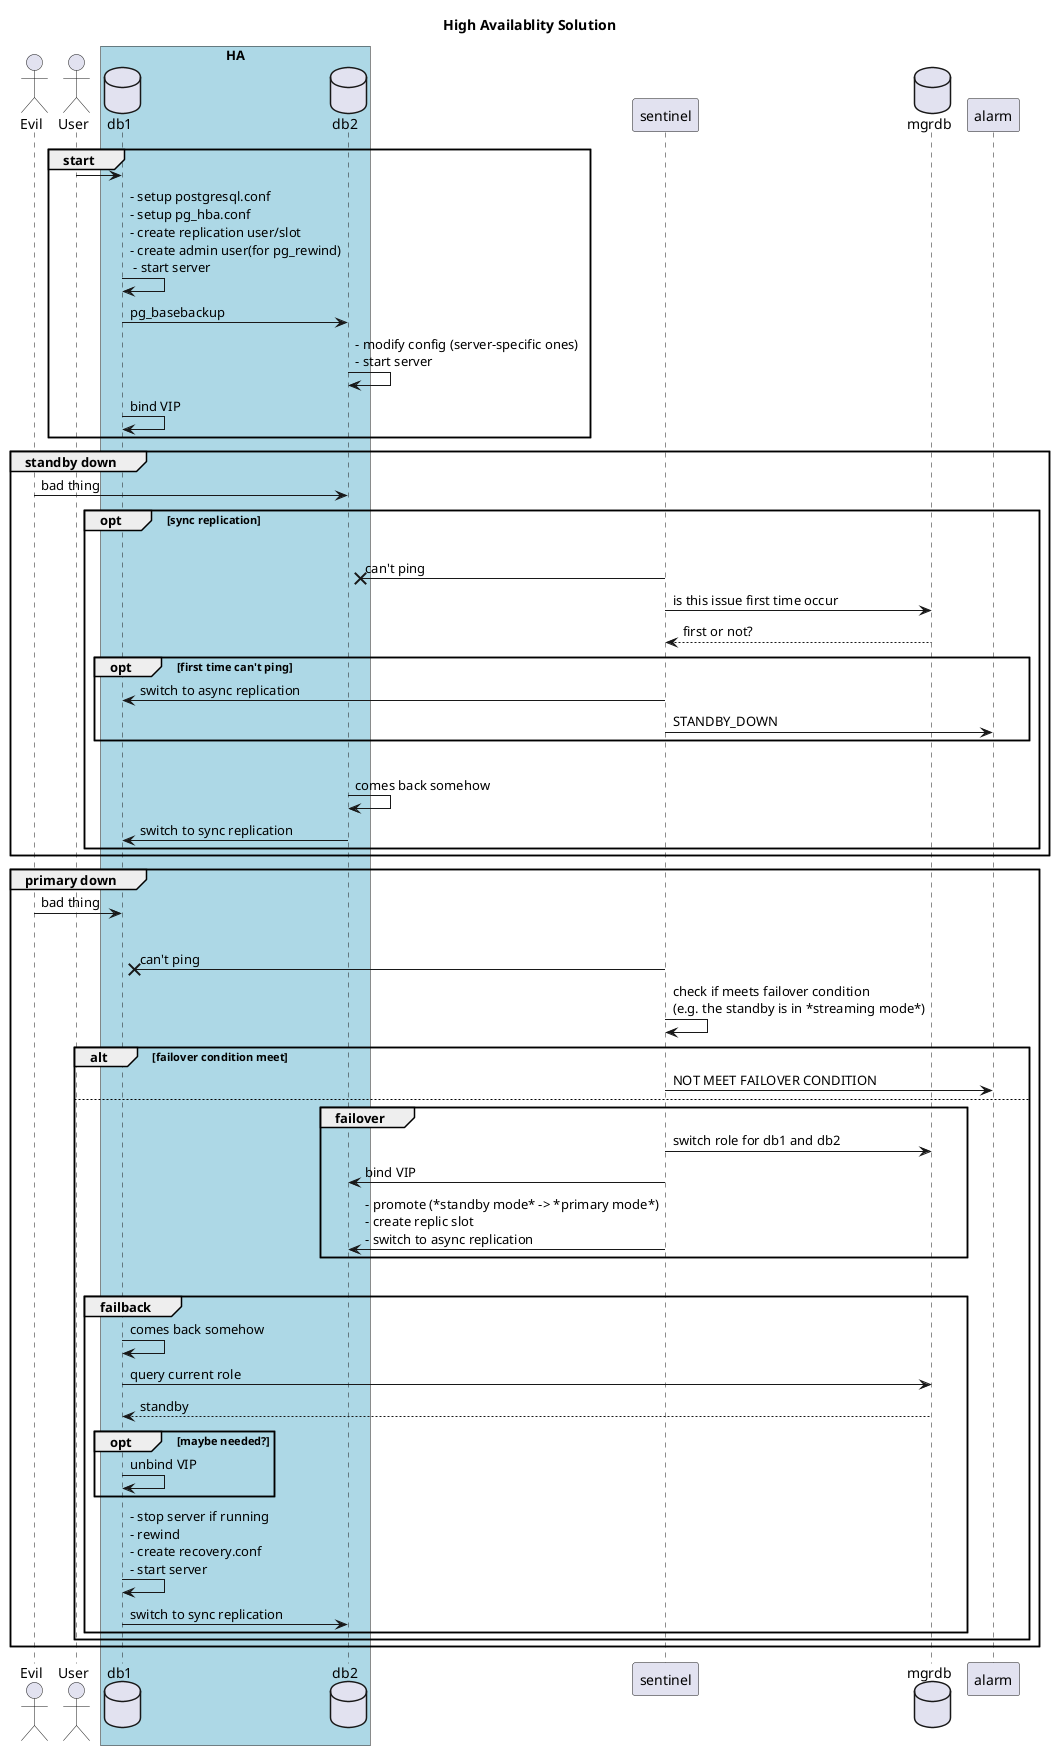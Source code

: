 @startuml
title High Availablity Solution

actor Evil
actor User

box "HA" #LightBlue
    database db1
    database db2
end box
participant sentinel
database mgrdb
participant alarm

group start
    User -> db1
    db1 -> db1: - setup postgresql.conf\n- setup pg_hba.conf\n- create replication user/slot\n- create admin user(for pg_rewind)\n - start server
    db1 -> db2: pg_basebackup
    db2 -> db2: - modify config (server-specific ones)\n- start server
    db1 -> db1: bind VIP
end

group standby down
    Evil -> db2: bad thing
    opt sync replication
        |||
        sentinel ->x db2: can't ping
        sentinel -> mgrdb: is this issue first time occur
        sentinel <-- mgrdb: first or not?
        opt first time can't ping
            sentinel -> db1: switch to async replication
            sentinel -> alarm: STANDBY_DOWN
        end
        |||
        db2 -> db2: comes back somehow
        db2 -> db1: switch to sync replication
    end
end

group primary down
    Evil -> db1: bad thing
    |||
    sentinel ->x db1: can't ping
    sentinel -> sentinel: check if meets failover condition\n(e.g. the standby is in *streaming mode*)
    alt failover condition meet
        sentinel -> alarm: NOT MEET FAILOVER CONDITION
    else
        group failover
            sentinel -> mgrdb: switch role for db1 and db2
            sentinel -> db2: bind VIP
            sentinel -> db2: - promote (*standby mode* -> *primary mode*)\n- create replic slot\n- switch to async replication
        end
        |||
        group failback
            db1 -> db1: comes back somehow
            db1 -> mgrdb: query current role
            db1 <-- mgrdb: standby
            opt maybe needed?
                db1 -> db1: unbind VIP
            end
            db1 -> db1: - stop server if running\n- rewind\n- create recovery.conf\n- start server
            db1 -> db2: switch to sync replication
        end
    end
end


@enduml
